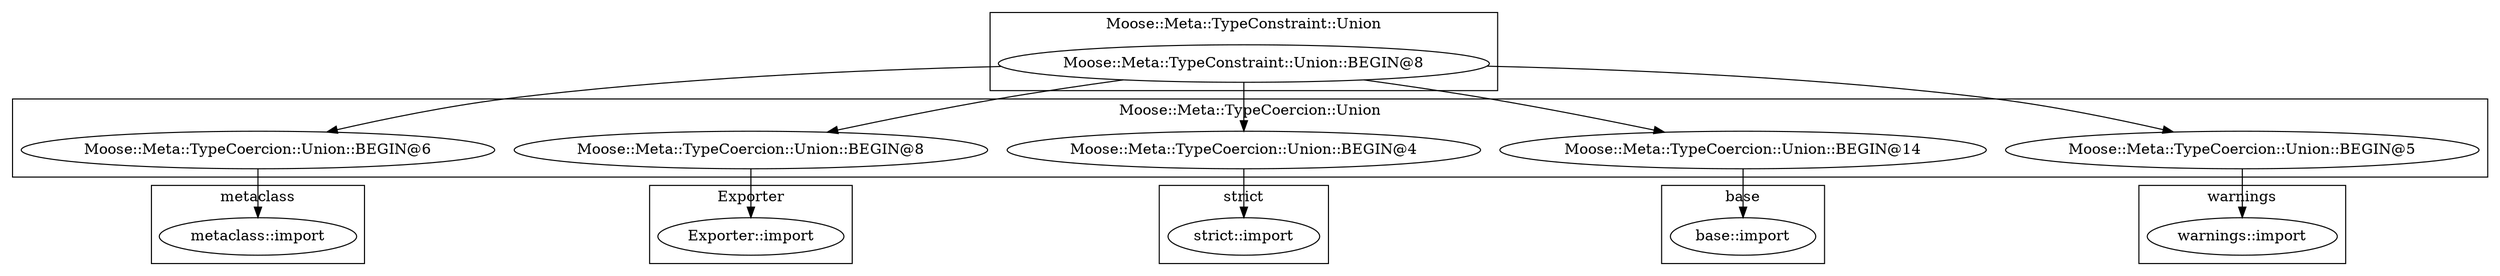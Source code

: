 digraph {
graph [overlap=false]
subgraph cluster_warnings {
	label="warnings";
	"warnings::import";
}
subgraph cluster_metaclass {
	label="metaclass";
	"metaclass::import";
}
subgraph cluster_base {
	label="base";
	"base::import";
}
subgraph cluster_strict {
	label="strict";
	"strict::import";
}
subgraph cluster_Moose_Meta_TypeCoercion_Union {
	label="Moose::Meta::TypeCoercion::Union";
	"Moose::Meta::TypeCoercion::Union::BEGIN@6";
	"Moose::Meta::TypeCoercion::Union::BEGIN@8";
	"Moose::Meta::TypeCoercion::Union::BEGIN@4";
	"Moose::Meta::TypeCoercion::Union::BEGIN@14";
	"Moose::Meta::TypeCoercion::Union::BEGIN@5";
}
subgraph cluster_Exporter {
	label="Exporter";
	"Exporter::import";
}
subgraph cluster_Moose_Meta_TypeConstraint_Union {
	label="Moose::Meta::TypeConstraint::Union";
	"Moose::Meta::TypeConstraint::Union::BEGIN@8";
}
"Moose::Meta::TypeCoercion::Union::BEGIN@8" -> "Exporter::import";
"Moose::Meta::TypeConstraint::Union::BEGIN@8" -> "Moose::Meta::TypeCoercion::Union::BEGIN@5";
"Moose::Meta::TypeConstraint::Union::BEGIN@8" -> "Moose::Meta::TypeCoercion::Union::BEGIN@4";
"Moose::Meta::TypeCoercion::Union::BEGIN@6" -> "metaclass::import";
"Moose::Meta::TypeConstraint::Union::BEGIN@8" -> "Moose::Meta::TypeCoercion::Union::BEGIN@14";
"Moose::Meta::TypeCoercion::Union::BEGIN@14" -> "base::import";
"Moose::Meta::TypeConstraint::Union::BEGIN@8" -> "Moose::Meta::TypeCoercion::Union::BEGIN@6";
"Moose::Meta::TypeCoercion::Union::BEGIN@5" -> "warnings::import";
"Moose::Meta::TypeConstraint::Union::BEGIN@8" -> "Moose::Meta::TypeCoercion::Union::BEGIN@8";
"Moose::Meta::TypeCoercion::Union::BEGIN@4" -> "strict::import";
}
